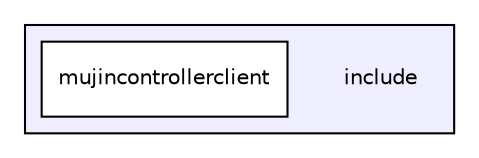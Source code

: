 digraph "/home/rdiankov/mujin/controllerclientcpp/include/" {
  bgcolor=transparent;
  compound=true
  node [ fontsize="10", fontname="Helvetica"];
  edge [ labelfontsize="10", labelfontname="Helvetica"];
  subgraph clusterdir_d44c64559bbebec7f509842c48db8b23 {
    graph [ bgcolor="#eeeeff", pencolor="black", label="" URL="dir_d44c64559bbebec7f509842c48db8b23.html"];
    dir_d44c64559bbebec7f509842c48db8b23 [shape=plaintext label="include"];
    dir_bb17e641dfb2bdb5603b5fc4cb1c7124 [shape=box label="mujincontrollerclient" color="black" fillcolor="white" style="filled" URL="dir_bb17e641dfb2bdb5603b5fc4cb1c7124.html"];
  }
}
